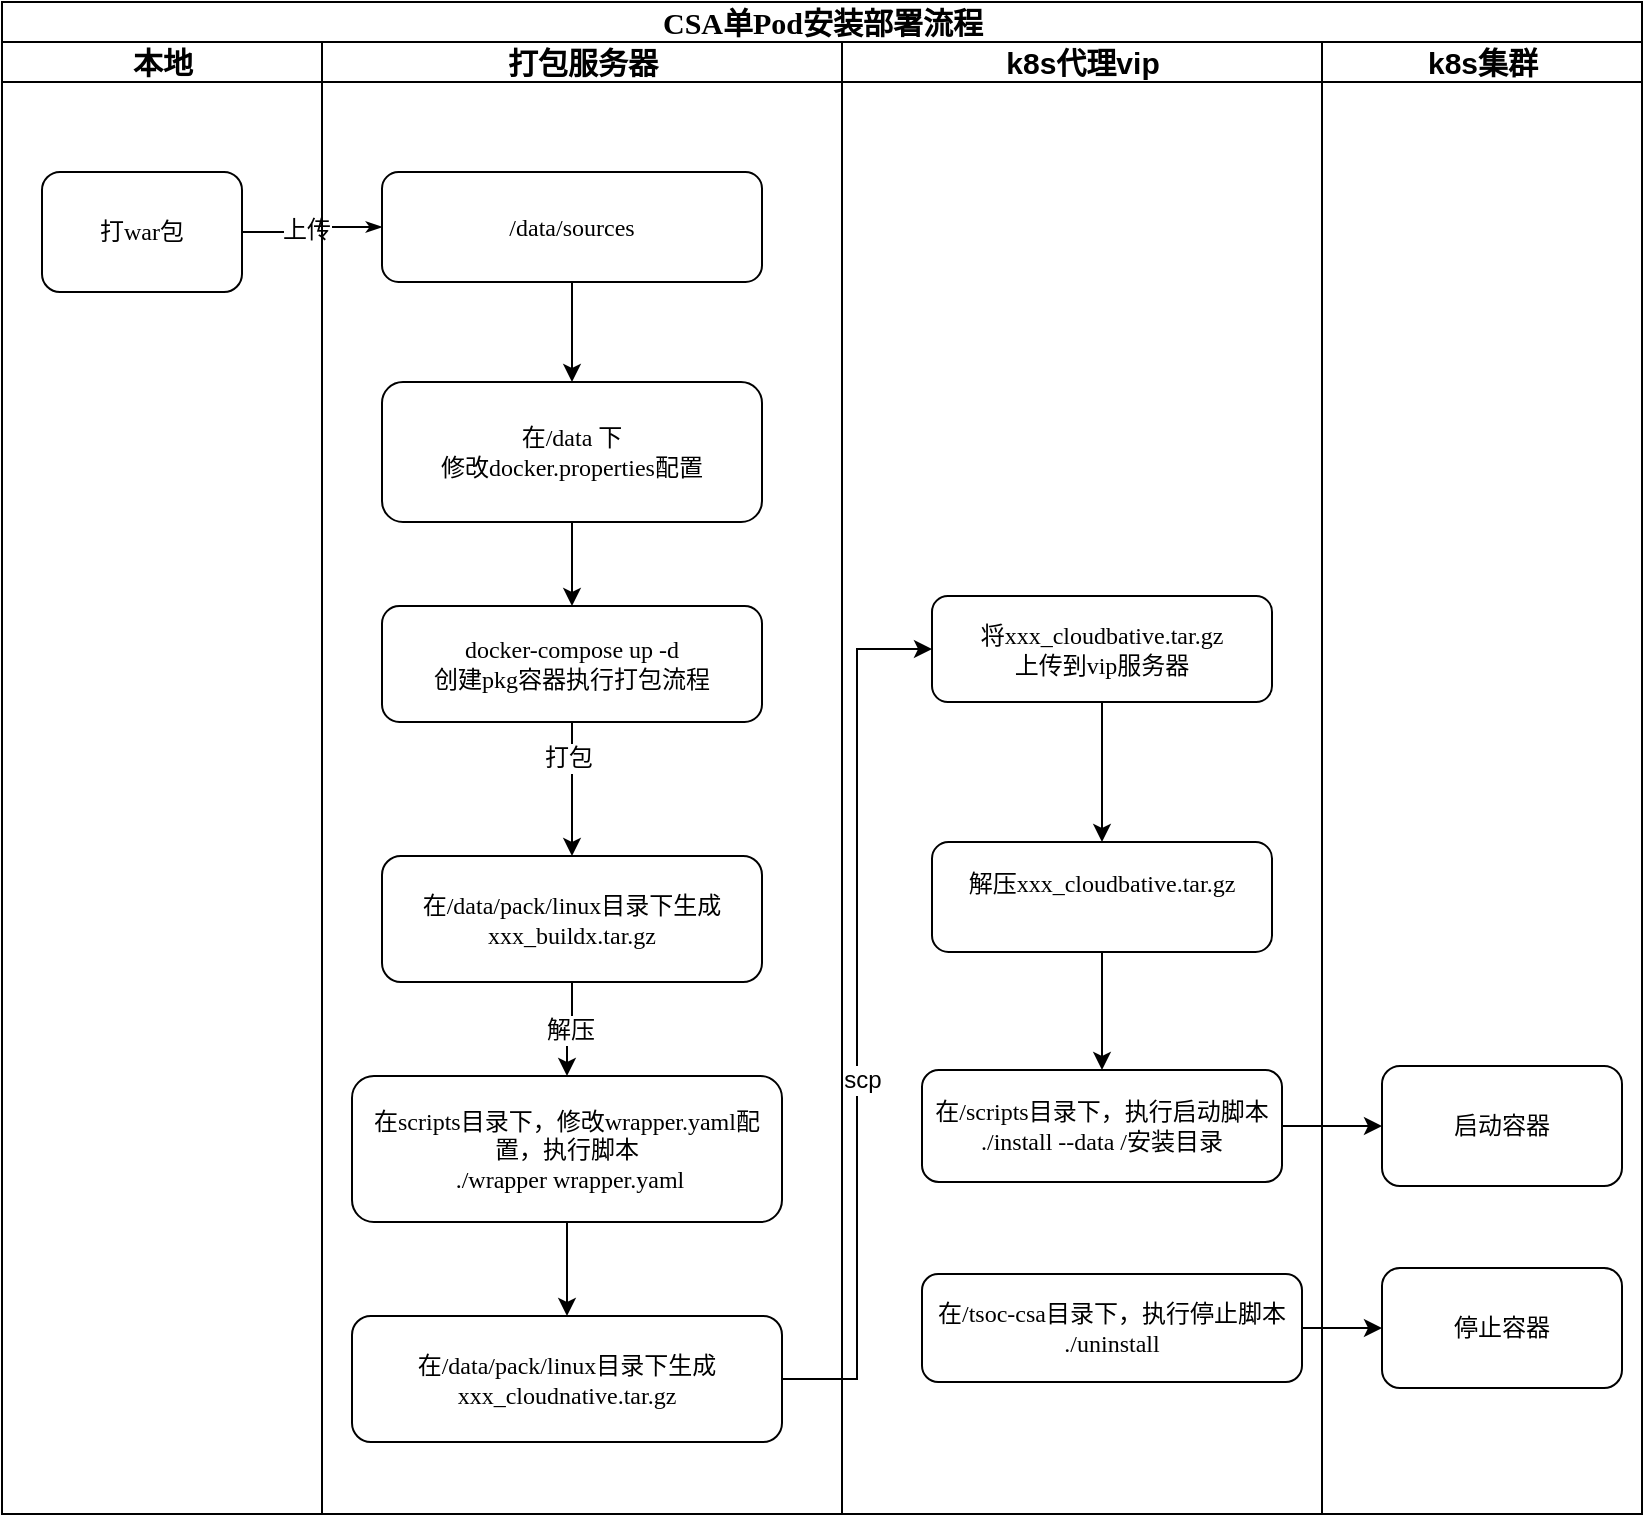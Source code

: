 <mxfile version="24.0.0" type="github">
  <diagram name="Page-1" id="74e2e168-ea6b-b213-b513-2b3c1d86103e">
    <mxGraphModel dx="1578" dy="868" grid="1" gridSize="10" guides="1" tooltips="1" connect="1" arrows="1" fold="1" page="1" pageScale="1" pageWidth="1100" pageHeight="850" background="none" math="0" shadow="0">
      <root>
        <mxCell id="0" />
        <mxCell id="1" parent="0" />
        <mxCell id="77e6c97f196da883-1" value="&lt;font style=&quot;font-size: 15px;&quot;&gt;CSA单Pod安装部署流程&lt;/font&gt;" style="swimlane;html=1;childLayout=stackLayout;startSize=20;rounded=0;shadow=0;labelBackgroundColor=none;strokeWidth=1;fontFamily=Verdana;fontSize=8;align=center;" parent="1" vertex="1">
          <mxGeometry x="70" y="40" width="820" height="756" as="geometry">
            <mxRectangle x="70" y="40" width="60" height="20" as="alternateBounds" />
          </mxGeometry>
        </mxCell>
        <mxCell id="77e6c97f196da883-2" value="&lt;font style=&quot;font-size: 15px;&quot;&gt;本地&lt;/font&gt;" style="swimlane;html=1;startSize=20;" parent="77e6c97f196da883-1" vertex="1">
          <mxGeometry y="20" width="160" height="736" as="geometry" />
        </mxCell>
        <mxCell id="77e6c97f196da883-8" value="打war包" style="rounded=1;whiteSpace=wrap;html=1;shadow=0;labelBackgroundColor=none;strokeWidth=1;fontFamily=Verdana;fontSize=12;align=center;" parent="77e6c97f196da883-2" vertex="1">
          <mxGeometry x="20" y="65" width="100" height="60" as="geometry" />
        </mxCell>
        <mxCell id="77e6c97f196da883-26" style="edgeStyle=orthogonalEdgeStyle;rounded=1;html=1;labelBackgroundColor=none;startArrow=none;startFill=0;startSize=5;endArrow=classicThin;endFill=1;endSize=5;jettySize=auto;orthogonalLoop=1;strokeWidth=1;fontFamily=Verdana;fontSize=12;" parent="77e6c97f196da883-1" source="77e6c97f196da883-8" target="77e6c97f196da883-11" edge="1">
          <mxGeometry relative="1" as="geometry" />
        </mxCell>
        <mxCell id="NYJ9oHOiFf-xtb8jjsaK-16" value="上传" style="edgeLabel;html=1;align=center;verticalAlign=middle;resizable=0;points=[];fontSize=12;" vertex="1" connectable="0" parent="77e6c97f196da883-26">
          <mxGeometry x="-0.125" y="1" relative="1" as="geometry">
            <mxPoint as="offset" />
          </mxGeometry>
        </mxCell>
        <mxCell id="77e6c97f196da883-33" style="edgeStyle=orthogonalEdgeStyle;rounded=1;html=1;labelBackgroundColor=none;startArrow=none;startFill=0;startSize=5;endArrow=classicThin;endFill=1;endSize=5;jettySize=auto;orthogonalLoop=1;strokeWidth=1;fontFamily=Verdana;fontSize=8" parent="77e6c97f196da883-1" source="77e6c97f196da883-13" edge="1">
          <mxGeometry relative="1" as="geometry">
            <mxPoint x="510" y="290" as="targetPoint" />
          </mxGeometry>
        </mxCell>
        <mxCell id="77e6c97f196da883-3" value="&lt;font style=&quot;font-size: 15px;&quot;&gt;打包服务器&lt;/font&gt;" style="swimlane;html=1;startSize=20;" parent="77e6c97f196da883-1" vertex="1">
          <mxGeometry x="160" y="20" width="260" height="736" as="geometry" />
        </mxCell>
        <mxCell id="NYJ9oHOiFf-xtb8jjsaK-18" value="" style="edgeStyle=orthogonalEdgeStyle;rounded=0;orthogonalLoop=1;jettySize=auto;html=1;fontSize=12;" edge="1" parent="77e6c97f196da883-3" source="77e6c97f196da883-11" target="NYJ9oHOiFf-xtb8jjsaK-17">
          <mxGeometry relative="1" as="geometry" />
        </mxCell>
        <mxCell id="77e6c97f196da883-11" value="/data/sources" style="rounded=1;whiteSpace=wrap;html=1;shadow=0;labelBackgroundColor=none;strokeWidth=1;fontFamily=Verdana;fontSize=12;align=center;" parent="77e6c97f196da883-3" vertex="1">
          <mxGeometry x="30" y="65" width="190" height="55" as="geometry" />
        </mxCell>
        <mxCell id="NYJ9oHOiFf-xtb8jjsaK-20" value="" style="edgeStyle=orthogonalEdgeStyle;rounded=0;orthogonalLoop=1;jettySize=auto;html=1;fontSize=12;" edge="1" parent="77e6c97f196da883-3" source="NYJ9oHOiFf-xtb8jjsaK-17" target="NYJ9oHOiFf-xtb8jjsaK-19">
          <mxGeometry relative="1" as="geometry" />
        </mxCell>
        <mxCell id="NYJ9oHOiFf-xtb8jjsaK-17" value="在/data 下&lt;br style=&quot;font-size: 12px;&quot;&gt;修改docker.properties配置" style="rounded=1;whiteSpace=wrap;html=1;shadow=0;labelBackgroundColor=none;strokeWidth=1;fontFamily=Verdana;fontSize=12;align=center;" vertex="1" parent="77e6c97f196da883-3">
          <mxGeometry x="30" y="170" width="190" height="70" as="geometry" />
        </mxCell>
        <mxCell id="NYJ9oHOiFf-xtb8jjsaK-22" value="" style="edgeStyle=orthogonalEdgeStyle;rounded=0;orthogonalLoop=1;jettySize=auto;html=1;fontSize=12;" edge="1" parent="77e6c97f196da883-3" source="NYJ9oHOiFf-xtb8jjsaK-19" target="NYJ9oHOiFf-xtb8jjsaK-21">
          <mxGeometry relative="1" as="geometry" />
        </mxCell>
        <mxCell id="NYJ9oHOiFf-xtb8jjsaK-25" value="打包" style="edgeLabel;html=1;align=center;verticalAlign=middle;resizable=0;points=[];fontSize=12;" vertex="1" connectable="0" parent="NYJ9oHOiFf-xtb8jjsaK-22">
          <mxGeometry x="-0.463" y="-2" relative="1" as="geometry">
            <mxPoint as="offset" />
          </mxGeometry>
        </mxCell>
        <mxCell id="NYJ9oHOiFf-xtb8jjsaK-19" value="docker-compose up -d&lt;br style=&quot;font-size: 12px;&quot;&gt;创建pkg容器执行打包流程" style="rounded=1;whiteSpace=wrap;html=1;shadow=0;labelBackgroundColor=none;strokeWidth=1;fontFamily=Verdana;fontSize=12;align=center;" vertex="1" parent="77e6c97f196da883-3">
          <mxGeometry x="30" y="282" width="190" height="58" as="geometry" />
        </mxCell>
        <mxCell id="NYJ9oHOiFf-xtb8jjsaK-24" value="解压" style="edgeStyle=orthogonalEdgeStyle;rounded=0;orthogonalLoop=1;jettySize=auto;html=1;fontSize=12;" edge="1" parent="77e6c97f196da883-3" source="NYJ9oHOiFf-xtb8jjsaK-21" target="NYJ9oHOiFf-xtb8jjsaK-23">
          <mxGeometry relative="1" as="geometry" />
        </mxCell>
        <mxCell id="NYJ9oHOiFf-xtb8jjsaK-21" value="在/data/pack/linux目录下生成xxx_buildx.tar.gz" style="rounded=1;whiteSpace=wrap;html=1;shadow=0;labelBackgroundColor=none;strokeWidth=1;fontFamily=Verdana;fontSize=12;align=center;" vertex="1" parent="77e6c97f196da883-3">
          <mxGeometry x="30" y="407" width="190" height="63" as="geometry" />
        </mxCell>
        <mxCell id="NYJ9oHOiFf-xtb8jjsaK-27" value="" style="edgeStyle=orthogonalEdgeStyle;rounded=0;orthogonalLoop=1;jettySize=auto;html=1;fontSize=12;" edge="1" parent="77e6c97f196da883-3" source="NYJ9oHOiFf-xtb8jjsaK-23" target="NYJ9oHOiFf-xtb8jjsaK-26">
          <mxGeometry relative="1" as="geometry" />
        </mxCell>
        <mxCell id="NYJ9oHOiFf-xtb8jjsaK-23" value="在scripts目录下，修改wrapper.yaml配置，执行脚本&lt;br style=&quot;font-size: 12px;&quot;&gt;&amp;nbsp;./wrapper wrapper.yaml" style="rounded=1;whiteSpace=wrap;html=1;shadow=0;labelBackgroundColor=none;strokeWidth=1;fontFamily=Verdana;fontSize=12;align=center;" vertex="1" parent="77e6c97f196da883-3">
          <mxGeometry x="15" y="517" width="215" height="73" as="geometry" />
        </mxCell>
        <mxCell id="NYJ9oHOiFf-xtb8jjsaK-26" value="在/data/pack/linux目录下生成&lt;br style=&quot;font-size: 12px;&quot;&gt;xxx_cloudnative.tar.gz" style="rounded=1;whiteSpace=wrap;html=1;shadow=0;labelBackgroundColor=none;strokeWidth=1;fontFamily=Verdana;fontSize=12;align=center;" vertex="1" parent="77e6c97f196da883-3">
          <mxGeometry x="15" y="637" width="215" height="63" as="geometry" />
        </mxCell>
        <mxCell id="77e6c97f196da883-4" value="&lt;font style=&quot;font-size: 15px;&quot;&gt;k8s代理vip&lt;/font&gt;" style="swimlane;html=1;startSize=20;" parent="77e6c97f196da883-1" vertex="1">
          <mxGeometry x="420" y="20" width="240" height="736" as="geometry" />
        </mxCell>
        <mxCell id="77e6c97f196da883-29" style="edgeStyle=orthogonalEdgeStyle;rounded=1;html=1;labelBackgroundColor=none;startArrow=none;startFill=0;startSize=5;endArrow=classicThin;endFill=1;endSize=5;jettySize=auto;orthogonalLoop=1;strokeWidth=1;fontFamily=Verdana;fontSize=8" parent="77e6c97f196da883-4" source="77e6c97f196da883-12" edge="1">
          <mxGeometry relative="1" as="geometry">
            <mxPoint x="80.0" y="240.0" as="targetPoint" />
          </mxGeometry>
        </mxCell>
        <mxCell id="NYJ9oHOiFf-xtb8jjsaK-36" value="" style="edgeStyle=orthogonalEdgeStyle;rounded=0;orthogonalLoop=1;jettySize=auto;html=1;fontSize=12;" edge="1" parent="77e6c97f196da883-4" source="NYJ9oHOiFf-xtb8jjsaK-32" target="NYJ9oHOiFf-xtb8jjsaK-35">
          <mxGeometry relative="1" as="geometry" />
        </mxCell>
        <mxCell id="NYJ9oHOiFf-xtb8jjsaK-32" value="将xxx_cloudbative.tar.gz&lt;br style=&quot;font-size: 12px;&quot;&gt;上传到vip服务器" style="whiteSpace=wrap;html=1;fontSize=12;fontFamily=Verdana;rounded=1;shadow=0;labelBackgroundColor=none;strokeWidth=1;" vertex="1" parent="77e6c97f196da883-4">
          <mxGeometry x="45" y="277" width="170" height="53" as="geometry" />
        </mxCell>
        <mxCell id="NYJ9oHOiFf-xtb8jjsaK-38" value="" style="edgeStyle=orthogonalEdgeStyle;rounded=0;orthogonalLoop=1;jettySize=auto;html=1;fontSize=12;" edge="1" parent="77e6c97f196da883-4" source="NYJ9oHOiFf-xtb8jjsaK-35" target="NYJ9oHOiFf-xtb8jjsaK-37">
          <mxGeometry relative="1" as="geometry" />
        </mxCell>
        <mxCell id="NYJ9oHOiFf-xtb8jjsaK-35" value="解压xxx_cloudbative.tar.gz&lt;div style=&quot;font-size: 12px;&quot;&gt;&lt;br style=&quot;font-size: 12px;&quot;&gt;&lt;/div&gt;" style="whiteSpace=wrap;html=1;fontSize=12;fontFamily=Verdana;rounded=1;shadow=0;labelBackgroundColor=none;strokeWidth=1;" vertex="1" parent="77e6c97f196da883-4">
          <mxGeometry x="45" y="400" width="170" height="55" as="geometry" />
        </mxCell>
        <mxCell id="NYJ9oHOiFf-xtb8jjsaK-37" value="在/scripts目录下，执行启动脚本&lt;br style=&quot;font-size: 12px;&quot;&gt;./install --data /安装目录" style="whiteSpace=wrap;html=1;fontSize=12;fontFamily=Verdana;rounded=1;shadow=0;labelBackgroundColor=none;strokeWidth=1;" vertex="1" parent="77e6c97f196da883-4">
          <mxGeometry x="40" y="514" width="180" height="56" as="geometry" />
        </mxCell>
        <mxCell id="NYJ9oHOiFf-xtb8jjsaK-41" value="在/tsoc-csa目录下，执行停止脚本&lt;br style=&quot;font-size: 12px;&quot;&gt;./uninstall" style="whiteSpace=wrap;html=1;fontSize=12;fontFamily=Verdana;rounded=1;shadow=0;labelBackgroundColor=none;strokeWidth=1;" vertex="1" parent="77e6c97f196da883-4">
          <mxGeometry x="40" y="616" width="190" height="54" as="geometry" />
        </mxCell>
        <mxCell id="NYJ9oHOiFf-xtb8jjsaK-33" value="" style="edgeStyle=orthogonalEdgeStyle;rounded=0;orthogonalLoop=1;jettySize=auto;html=1;entryX=0;entryY=0.5;entryDx=0;entryDy=0;fontSize=12;" edge="1" parent="77e6c97f196da883-1" source="NYJ9oHOiFf-xtb8jjsaK-26" target="NYJ9oHOiFf-xtb8jjsaK-32">
          <mxGeometry relative="1" as="geometry" />
        </mxCell>
        <mxCell id="NYJ9oHOiFf-xtb8jjsaK-34" value="scp" style="edgeLabel;html=1;align=center;verticalAlign=middle;resizable=0;points=[];fontSize=12;" vertex="1" connectable="0" parent="NYJ9oHOiFf-xtb8jjsaK-33">
          <mxGeometry x="-0.149" y="-2" relative="1" as="geometry">
            <mxPoint as="offset" />
          </mxGeometry>
        </mxCell>
        <mxCell id="NYJ9oHOiFf-xtb8jjsaK-40" value="" style="edgeStyle=orthogonalEdgeStyle;rounded=0;orthogonalLoop=1;jettySize=auto;html=1;fontSize=12;" edge="1" parent="77e6c97f196da883-1" source="NYJ9oHOiFf-xtb8jjsaK-37" target="NYJ9oHOiFf-xtb8jjsaK-39">
          <mxGeometry relative="1" as="geometry" />
        </mxCell>
        <mxCell id="77e6c97f196da883-5" value="&lt;font style=&quot;font-size: 15px;&quot;&gt;k8s集群&lt;/font&gt;" style="swimlane;html=1;startSize=20;" parent="77e6c97f196da883-1" vertex="1">
          <mxGeometry x="660" y="20" width="160" height="736" as="geometry" />
        </mxCell>
        <mxCell id="77e6c97f196da883-34" style="edgeStyle=orthogonalEdgeStyle;rounded=1;html=1;labelBackgroundColor=none;startArrow=none;startFill=0;startSize=5;endArrow=classicThin;endFill=1;endSize=5;jettySize=auto;orthogonalLoop=1;strokeColor=#000000;strokeWidth=1;fontFamily=Verdana;fontSize=8;fontColor=#000000;" parent="77e6c97f196da883-5" source="77e6c97f196da883-15" edge="1">
          <mxGeometry relative="1" as="geometry">
            <mxPoint x="80.0" y="320.0" as="targetPoint" />
          </mxGeometry>
        </mxCell>
        <mxCell id="77e6c97f196da883-35" style="edgeStyle=orthogonalEdgeStyle;rounded=1;html=1;labelBackgroundColor=none;startArrow=none;startFill=0;startSize=5;endArrow=classicThin;endFill=1;endSize=5;jettySize=auto;orthogonalLoop=1;strokeWidth=1;fontFamily=Verdana;fontSize=8" parent="77e6c97f196da883-5" source="77e6c97f196da883-16" edge="1">
          <mxGeometry relative="1" as="geometry">
            <mxPoint x="80.0" y="400" as="targetPoint" />
          </mxGeometry>
        </mxCell>
        <mxCell id="NYJ9oHOiFf-xtb8jjsaK-39" value="启动容器" style="whiteSpace=wrap;html=1;fontSize=12;fontFamily=Verdana;rounded=1;shadow=0;labelBackgroundColor=none;strokeWidth=1;" vertex="1" parent="77e6c97f196da883-5">
          <mxGeometry x="30" y="512" width="120" height="60" as="geometry" />
        </mxCell>
        <mxCell id="NYJ9oHOiFf-xtb8jjsaK-44" value="停止容器" style="whiteSpace=wrap;html=1;fontSize=12;fontFamily=Verdana;rounded=1;shadow=0;labelBackgroundColor=none;strokeWidth=1;" vertex="1" parent="77e6c97f196da883-5">
          <mxGeometry x="30" y="613" width="120" height="60" as="geometry" />
        </mxCell>
        <mxCell id="NYJ9oHOiFf-xtb8jjsaK-45" value="" style="edgeStyle=orthogonalEdgeStyle;rounded=0;orthogonalLoop=1;jettySize=auto;html=1;fontSize=12;" edge="1" parent="77e6c97f196da883-1" source="NYJ9oHOiFf-xtb8jjsaK-41" target="NYJ9oHOiFf-xtb8jjsaK-44">
          <mxGeometry relative="1" as="geometry" />
        </mxCell>
      </root>
    </mxGraphModel>
  </diagram>
</mxfile>
